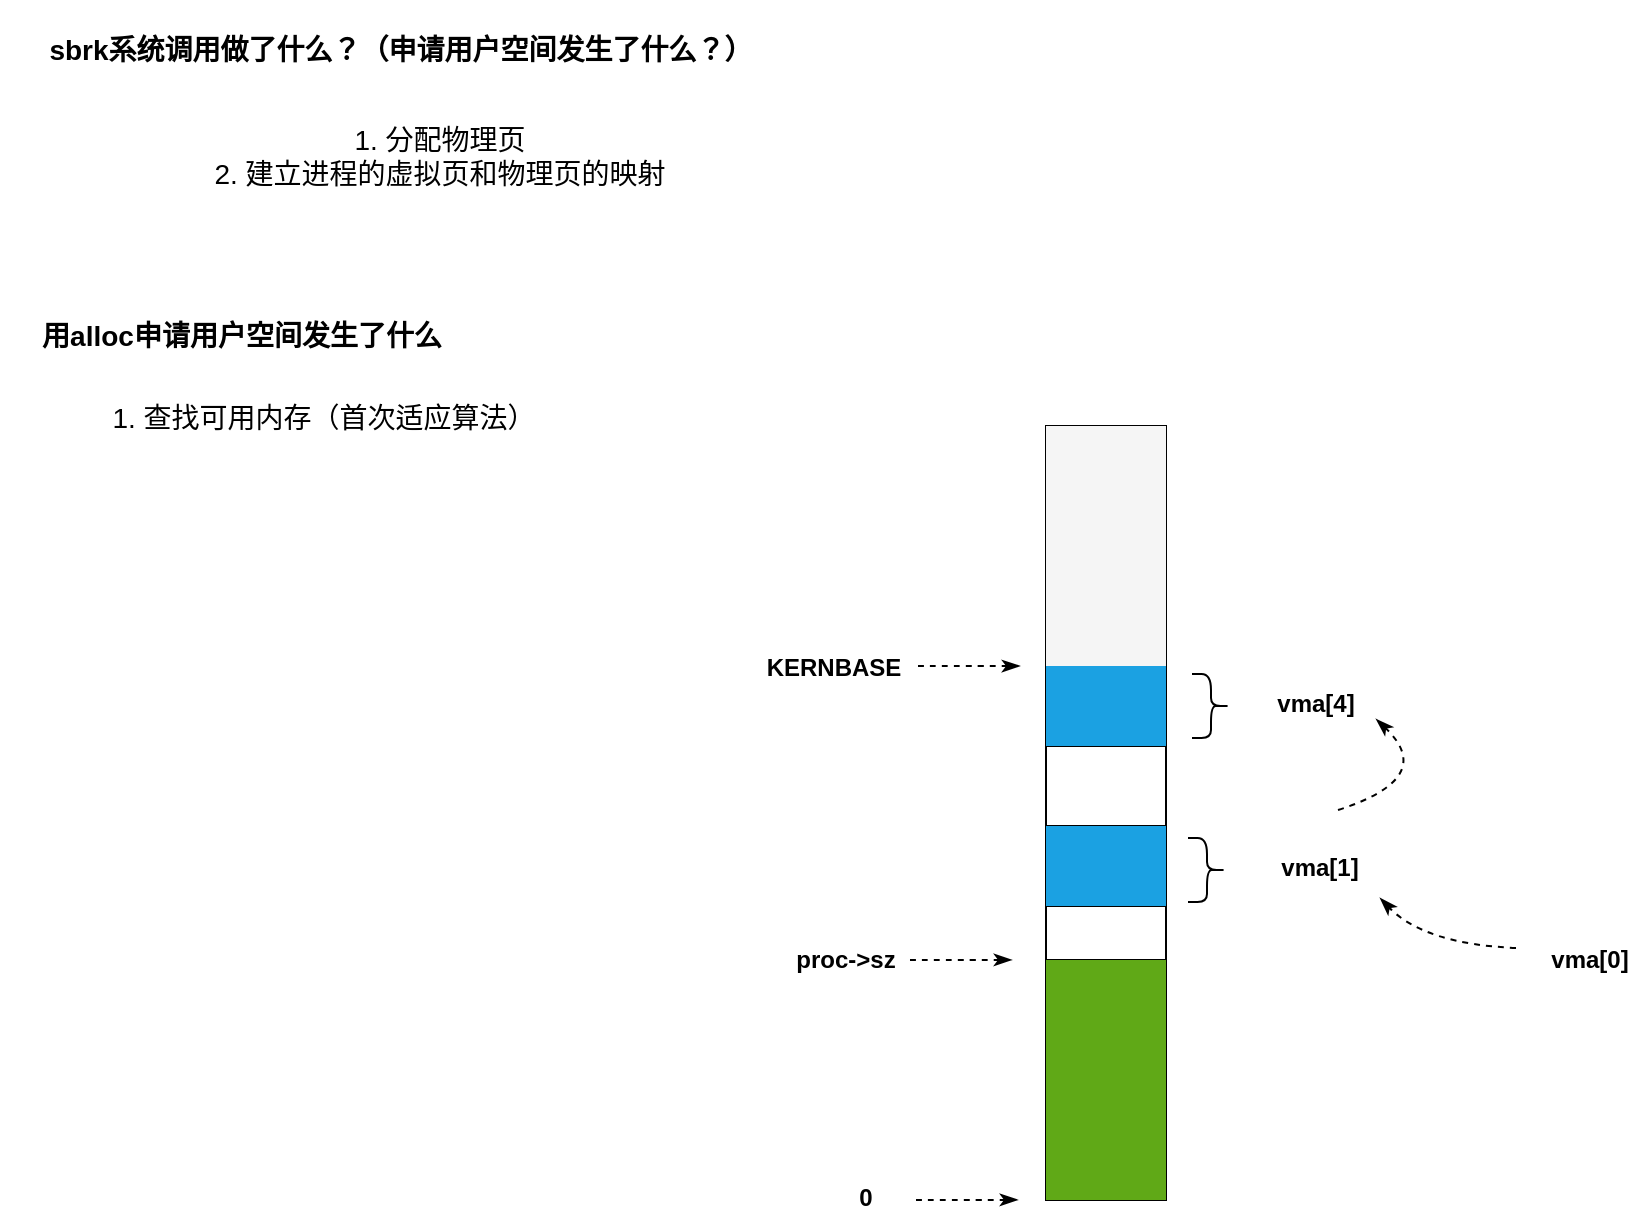 <mxfile version="21.3.8" type="github">
  <diagram name="第 1 页" id="foT0SCBSdI3_RRnVFeLk">
    <mxGraphModel dx="1902" dy="729" grid="0" gridSize="10" guides="1" tooltips="1" connect="1" arrows="1" fold="1" page="0" pageScale="1" pageWidth="827" pageHeight="1169" math="0" shadow="0">
      <root>
        <mxCell id="0" />
        <mxCell id="1" parent="0" />
        <mxCell id="4TGvPuajLl9bLqOAQWgt-1" value="&lt;b&gt;&lt;font style=&quot;font-size: 14px;&quot;&gt;sbrk系统调用做了什么？（申请用户空间发生了什么？）&lt;br&gt;&lt;/font&gt;&lt;/b&gt;" style="text;strokeColor=none;fillColor=none;html=1;align=center;verticalAlign=middle;whiteSpace=wrap;rounded=0;" vertex="1" parent="1">
          <mxGeometry x="-357" y="277" width="401" height="50" as="geometry" />
        </mxCell>
        <mxCell id="4TGvPuajLl9bLqOAQWgt-3" value="1. 分配物理页&lt;br style=&quot;font-size: 14px;&quot;&gt;2. 建立进程的虚拟页和物理页的映射" style="text;strokeColor=none;fillColor=none;html=1;align=center;verticalAlign=middle;whiteSpace=wrap;rounded=0;fontSize=14;fontFamily=Helvetica;fontColor=default;" vertex="1" parent="1">
          <mxGeometry x="-268" y="343" width="262" height="23" as="geometry" />
        </mxCell>
        <mxCell id="4TGvPuajLl9bLqOAQWgt-4" value="用alloc申请用户空间发生了什么" style="text;strokeColor=none;fillColor=none;html=1;align=center;verticalAlign=middle;whiteSpace=wrap;rounded=0;fontSize=14;fontFamily=Helvetica;fontColor=default;fontStyle=1" vertex="1" parent="1">
          <mxGeometry x="-337" y="432" width="202" height="25" as="geometry" />
        </mxCell>
        <mxCell id="4TGvPuajLl9bLqOAQWgt-5" value="1. 查找可用内存（首次适应算法）" style="text;strokeColor=none;fillColor=none;html=1;align=center;verticalAlign=middle;whiteSpace=wrap;rounded=0;fontSize=14;fontFamily=Helvetica;fontColor=default;" vertex="1" parent="1">
          <mxGeometry x="-326" y="474" width="262" height="23" as="geometry" />
        </mxCell>
        <mxCell id="4TGvPuajLl9bLqOAQWgt-77" value="" style="shape=table;startSize=0;container=1;collapsible=0;childLayout=tableLayout;fontSize=16;rounded=0;fontFamily=Helvetica;fontColor=default;fillColor=none;gradientColor=none;html=1;" vertex="1" parent="1">
          <mxGeometry x="166" y="490" width="60" height="386.95" as="geometry" />
        </mxCell>
        <mxCell id="4TGvPuajLl9bLqOAQWgt-143" style="shape=tableRow;horizontal=0;startSize=0;swimlaneHead=0;swimlaneBody=0;strokeColor=inherit;top=0;left=0;bottom=0;right=0;collapsible=0;dropTarget=0;fillColor=none;points=[[0,0.5],[1,0.5]];portConstraint=eastwest;fontSize=16;rounded=0;fontFamily=Helvetica;fontColor=default;html=1;" vertex="1" parent="4TGvPuajLl9bLqOAQWgt-77">
          <mxGeometry width="60" height="40" as="geometry" />
        </mxCell>
        <mxCell id="4TGvPuajLl9bLqOAQWgt-144" style="shape=partialRectangle;html=1;whiteSpace=wrap;connectable=0;overflow=hidden;top=0;left=0;bottom=0;right=0;pointerEvents=1;fontSize=16;rounded=0;fontFamily=Helvetica;fillColor=#f5f5f5;fontColor=#333333;strokeColor=#666666;" vertex="1" parent="4TGvPuajLl9bLqOAQWgt-143">
          <mxGeometry width="60" height="40" as="geometry">
            <mxRectangle width="60" height="40" as="alternateBounds" />
          </mxGeometry>
        </mxCell>
        <mxCell id="4TGvPuajLl9bLqOAQWgt-141" style="shape=tableRow;horizontal=0;startSize=0;swimlaneHead=0;swimlaneBody=0;strokeColor=inherit;top=0;left=0;bottom=0;right=0;collapsible=0;dropTarget=0;fillColor=none;points=[[0,0.5],[1,0.5]];portConstraint=eastwest;fontSize=16;rounded=0;fontFamily=Helvetica;fontColor=default;html=1;" vertex="1" parent="4TGvPuajLl9bLqOAQWgt-77">
          <mxGeometry y="40" width="60" height="40" as="geometry" />
        </mxCell>
        <mxCell id="4TGvPuajLl9bLqOAQWgt-142" style="shape=partialRectangle;html=1;whiteSpace=wrap;connectable=0;overflow=hidden;top=0;left=0;bottom=0;right=0;pointerEvents=1;fontSize=16;rounded=0;fontFamily=Helvetica;fillColor=#f5f5f5;fontColor=#333333;strokeColor=#666666;" vertex="1" parent="4TGvPuajLl9bLqOAQWgt-141">
          <mxGeometry width="60" height="40" as="geometry">
            <mxRectangle width="60" height="40" as="alternateBounds" />
          </mxGeometry>
        </mxCell>
        <mxCell id="4TGvPuajLl9bLqOAQWgt-139" style="shape=tableRow;horizontal=0;startSize=0;swimlaneHead=0;swimlaneBody=0;strokeColor=inherit;top=0;left=0;bottom=0;right=0;collapsible=0;dropTarget=0;fillColor=none;points=[[0,0.5],[1,0.5]];portConstraint=eastwest;fontSize=16;rounded=0;fontFamily=Helvetica;fontColor=default;html=1;" vertex="1" parent="4TGvPuajLl9bLqOAQWgt-77">
          <mxGeometry y="80" width="60" height="40" as="geometry" />
        </mxCell>
        <mxCell id="4TGvPuajLl9bLqOAQWgt-140" style="shape=partialRectangle;html=1;whiteSpace=wrap;connectable=0;overflow=hidden;top=0;left=0;bottom=0;right=0;pointerEvents=1;fontSize=16;rounded=0;fontFamily=Helvetica;fillColor=#f5f5f5;fontColor=#333333;strokeColor=#666666;" vertex="1" parent="4TGvPuajLl9bLqOAQWgt-139">
          <mxGeometry width="60" height="40" as="geometry">
            <mxRectangle width="60" height="40" as="alternateBounds" />
          </mxGeometry>
        </mxCell>
        <mxCell id="4TGvPuajLl9bLqOAQWgt-105" style="shape=tableRow;horizontal=0;startSize=0;swimlaneHead=0;swimlaneBody=0;strokeColor=inherit;top=0;left=0;bottom=0;right=0;collapsible=0;dropTarget=0;fillColor=none;points=[[0,0.5],[1,0.5]];portConstraint=eastwest;fontSize=16;rounded=0;fontFamily=Helvetica;fontColor=default;html=1;" vertex="1" parent="4TGvPuajLl9bLqOAQWgt-77">
          <mxGeometry y="120" width="60" height="40" as="geometry" />
        </mxCell>
        <mxCell id="4TGvPuajLl9bLqOAQWgt-106" style="shape=partialRectangle;html=1;whiteSpace=wrap;connectable=0;strokeColor=#006EAF;overflow=hidden;fillColor=#1ba1e2;top=0;left=0;bottom=0;right=0;pointerEvents=1;fontSize=16;rounded=0;fontFamily=Helvetica;fontColor=#ffffff;" vertex="1" parent="4TGvPuajLl9bLqOAQWgt-105">
          <mxGeometry width="60" height="40" as="geometry">
            <mxRectangle width="60" height="40" as="alternateBounds" />
          </mxGeometry>
        </mxCell>
        <mxCell id="4TGvPuajLl9bLqOAQWgt-103" style="shape=tableRow;horizontal=0;startSize=0;swimlaneHead=0;swimlaneBody=0;strokeColor=inherit;top=0;left=0;bottom=0;right=0;collapsible=0;dropTarget=0;fillColor=none;points=[[0,0.5],[1,0.5]];portConstraint=eastwest;fontSize=16;rounded=0;fontFamily=Helvetica;fontColor=default;html=1;" vertex="1" parent="4TGvPuajLl9bLqOAQWgt-77">
          <mxGeometry y="160" width="60" height="40" as="geometry" />
        </mxCell>
        <mxCell id="4TGvPuajLl9bLqOAQWgt-104" style="shape=partialRectangle;html=1;whiteSpace=wrap;connectable=0;strokeColor=inherit;overflow=hidden;fillColor=none;top=0;left=0;bottom=0;right=0;pointerEvents=1;fontSize=16;rounded=0;fontFamily=Helvetica;fontColor=default;" vertex="1" parent="4TGvPuajLl9bLqOAQWgt-103">
          <mxGeometry width="60" height="40" as="geometry">
            <mxRectangle width="60" height="40" as="alternateBounds" />
          </mxGeometry>
        </mxCell>
        <mxCell id="4TGvPuajLl9bLqOAQWgt-101" style="shape=tableRow;horizontal=0;startSize=0;swimlaneHead=0;swimlaneBody=0;strokeColor=inherit;top=0;left=0;bottom=0;right=0;collapsible=0;dropTarget=0;fillColor=none;points=[[0,0.5],[1,0.5]];portConstraint=eastwest;fontSize=16;rounded=0;fontFamily=Helvetica;fontColor=default;html=1;" vertex="1" parent="4TGvPuajLl9bLqOAQWgt-77">
          <mxGeometry y="200" width="60" height="40" as="geometry" />
        </mxCell>
        <mxCell id="4TGvPuajLl9bLqOAQWgt-102" style="shape=partialRectangle;html=1;whiteSpace=wrap;connectable=0;strokeColor=#006EAF;overflow=hidden;fillColor=#1ba1e2;top=0;left=0;bottom=0;right=0;pointerEvents=1;fontSize=16;rounded=0;fontFamily=Helvetica;fontColor=#ffffff;" vertex="1" parent="4TGvPuajLl9bLqOAQWgt-101">
          <mxGeometry width="60" height="40" as="geometry">
            <mxRectangle width="60" height="40" as="alternateBounds" />
          </mxGeometry>
        </mxCell>
        <mxCell id="4TGvPuajLl9bLqOAQWgt-96" style="shape=tableRow;horizontal=0;startSize=0;swimlaneHead=0;swimlaneBody=0;strokeColor=inherit;top=0;left=0;bottom=0;right=0;collapsible=0;dropTarget=0;fillColor=none;points=[[0,0.5],[1,0.5]];portConstraint=eastwest;fontSize=16;rounded=0;fontFamily=Helvetica;fontColor=default;html=1;" vertex="1" parent="4TGvPuajLl9bLqOAQWgt-77">
          <mxGeometry y="240" width="60" height="27" as="geometry" />
        </mxCell>
        <mxCell id="4TGvPuajLl9bLqOAQWgt-97" style="shape=partialRectangle;html=1;whiteSpace=wrap;connectable=0;strokeColor=inherit;overflow=hidden;fillColor=none;top=0;left=0;bottom=0;right=0;pointerEvents=1;fontSize=16;rounded=0;fontFamily=Helvetica;fontColor=default;" vertex="1" parent="4TGvPuajLl9bLqOAQWgt-96">
          <mxGeometry width="60" height="27" as="geometry">
            <mxRectangle width="60" height="27" as="alternateBounds" />
          </mxGeometry>
        </mxCell>
        <mxCell id="4TGvPuajLl9bLqOAQWgt-107" value="" style="shape=tableRow;horizontal=0;startSize=0;swimlaneHead=0;swimlaneBody=0;strokeColor=inherit;top=0;left=0;bottom=0;right=0;collapsible=0;dropTarget=0;fillColor=none;points=[[0,0.5],[1,0.5]];portConstraint=eastwest;fontSize=16;rounded=0;fontFamily=Helvetica;fontColor=default;html=1;" vertex="1" parent="4TGvPuajLl9bLqOAQWgt-77">
          <mxGeometry y="267" width="60" height="40" as="geometry" />
        </mxCell>
        <mxCell id="4TGvPuajLl9bLqOAQWgt-108" style="shape=partialRectangle;html=1;whiteSpace=wrap;connectable=0;strokeColor=#2D7600;overflow=hidden;fillColor=#60a917;top=0;left=0;bottom=0;right=0;pointerEvents=1;fontSize=16;rounded=0;fontFamily=Helvetica;fontColor=#ffffff;" vertex="1" parent="4TGvPuajLl9bLqOAQWgt-107">
          <mxGeometry width="60" height="40" as="geometry">
            <mxRectangle width="60" height="40" as="alternateBounds" />
          </mxGeometry>
        </mxCell>
        <mxCell id="4TGvPuajLl9bLqOAQWgt-82" value="" style="shape=tableRow;horizontal=0;startSize=0;swimlaneHead=0;swimlaneBody=0;strokeColor=inherit;top=0;left=0;bottom=0;right=0;collapsible=0;dropTarget=0;fillColor=none;points=[[0,0.5],[1,0.5]];portConstraint=eastwest;fontSize=16;rounded=0;fontFamily=Helvetica;fontColor=default;html=1;" vertex="1" parent="4TGvPuajLl9bLqOAQWgt-77">
          <mxGeometry y="307" width="60" height="40" as="geometry" />
        </mxCell>
        <mxCell id="4TGvPuajLl9bLqOAQWgt-91" style="shape=partialRectangle;html=1;whiteSpace=wrap;connectable=0;strokeColor=#2D7600;overflow=hidden;fillColor=#60a917;top=0;left=0;bottom=0;right=0;pointerEvents=1;fontSize=16;rounded=0;fontFamily=Helvetica;fontColor=#ffffff;" vertex="1" parent="4TGvPuajLl9bLqOAQWgt-82">
          <mxGeometry width="60" height="40" as="geometry">
            <mxRectangle width="60" height="40" as="alternateBounds" />
          </mxGeometry>
        </mxCell>
        <mxCell id="4TGvPuajLl9bLqOAQWgt-86" value="" style="shape=tableRow;horizontal=0;startSize=0;swimlaneHead=0;swimlaneBody=0;strokeColor=inherit;top=0;left=0;bottom=0;right=0;collapsible=0;dropTarget=0;fillColor=none;points=[[0,0.5],[1,0.5]];portConstraint=eastwest;fontSize=16;rounded=0;fontFamily=Helvetica;fontColor=default;html=1;" vertex="1" parent="4TGvPuajLl9bLqOAQWgt-77">
          <mxGeometry y="347" width="60" height="40" as="geometry" />
        </mxCell>
        <mxCell id="4TGvPuajLl9bLqOAQWgt-92" style="shape=partialRectangle;html=1;whiteSpace=wrap;connectable=0;strokeColor=#2D7600;overflow=hidden;fillColor=#60a917;top=0;left=0;bottom=0;right=0;pointerEvents=1;fontSize=16;rounded=0;fontFamily=Helvetica;fontColor=#ffffff;" vertex="1" parent="4TGvPuajLl9bLqOAQWgt-86">
          <mxGeometry width="60" height="40" as="geometry">
            <mxRectangle width="60" height="40" as="alternateBounds" />
          </mxGeometry>
        </mxCell>
        <mxCell id="4TGvPuajLl9bLqOAQWgt-109" value="" style="edgeStyle=none;orthogonalLoop=1;jettySize=auto;html=1;rounded=0;labelBackgroundColor=default;strokeColor=default;strokeWidth=1;fontFamily=Helvetica;fontSize=12;fontColor=default;endArrow=classicThin;endFill=1;sourcePerimeterSpacing=8;targetPerimeterSpacing=8;curved=1;dashed=1;" edge="1" parent="1">
          <mxGeometry width="140" relative="1" as="geometry">
            <mxPoint x="98" y="757" as="sourcePoint" />
            <mxPoint x="149" y="756.95" as="targetPoint" />
            <Array as="points" />
          </mxGeometry>
        </mxCell>
        <mxCell id="4TGvPuajLl9bLqOAQWgt-145" value="" style="edgeStyle=none;orthogonalLoop=1;jettySize=auto;html=1;rounded=0;labelBackgroundColor=default;strokeColor=default;strokeWidth=1;fontFamily=Helvetica;fontSize=12;fontColor=default;endArrow=classicThin;endFill=1;sourcePerimeterSpacing=8;targetPerimeterSpacing=8;curved=1;dashed=1;" edge="1" parent="1">
          <mxGeometry width="140" relative="1" as="geometry">
            <mxPoint x="102" y="610.05" as="sourcePoint" />
            <mxPoint x="153" y="610" as="targetPoint" />
            <Array as="points" />
          </mxGeometry>
        </mxCell>
        <mxCell id="4TGvPuajLl9bLqOAQWgt-146" value="" style="shape=curlyBracket;whiteSpace=wrap;html=1;rounded=1;flipH=1;labelPosition=right;verticalLabelPosition=middle;align=left;verticalAlign=middle;fontFamily=Helvetica;fontSize=12;fontColor=default;fillColor=none;gradientColor=none;" vertex="1" parent="1">
          <mxGeometry x="237" y="696" width="19" height="32" as="geometry" />
        </mxCell>
        <mxCell id="4TGvPuajLl9bLqOAQWgt-147" value="" style="shape=curlyBracket;whiteSpace=wrap;html=1;rounded=1;flipH=1;labelPosition=right;verticalLabelPosition=middle;align=left;verticalAlign=middle;fontFamily=Helvetica;fontSize=12;fontColor=default;fillColor=none;gradientColor=none;" vertex="1" parent="1">
          <mxGeometry x="239" y="614" width="19" height="32" as="geometry" />
        </mxCell>
        <mxCell id="4TGvPuajLl9bLqOAQWgt-148" value="" style="edgeStyle=none;orthogonalLoop=1;jettySize=auto;html=1;rounded=0;labelBackgroundColor=default;strokeColor=default;strokeWidth=1;fontFamily=Helvetica;fontSize=12;fontColor=default;endArrow=classicThin;endFill=1;sourcePerimeterSpacing=8;targetPerimeterSpacing=8;curved=1;dashed=1;" edge="1" parent="1">
          <mxGeometry width="140" relative="1" as="geometry">
            <mxPoint x="101" y="877" as="sourcePoint" />
            <mxPoint x="152" y="876.95" as="targetPoint" />
            <Array as="points" />
          </mxGeometry>
        </mxCell>
        <mxCell id="4TGvPuajLl9bLqOAQWgt-149" value="0" style="text;strokeColor=none;fillColor=none;html=1;align=center;verticalAlign=middle;whiteSpace=wrap;rounded=0;fontSize=12;fontFamily=Helvetica;fontColor=default;fontStyle=1" vertex="1" parent="1">
          <mxGeometry x="46" y="861" width="60" height="30" as="geometry" />
        </mxCell>
        <mxCell id="4TGvPuajLl9bLqOAQWgt-150" value="proc-&amp;gt;sz" style="text;strokeColor=none;fillColor=none;html=1;align=center;verticalAlign=middle;whiteSpace=wrap;rounded=0;fontSize=12;fontFamily=Helvetica;fontColor=default;fontStyle=1" vertex="1" parent="1">
          <mxGeometry x="36" y="742" width="60" height="30" as="geometry" />
        </mxCell>
        <mxCell id="4TGvPuajLl9bLqOAQWgt-151" value="KERNBASE" style="text;strokeColor=none;fillColor=none;html=1;align=center;verticalAlign=middle;whiteSpace=wrap;rounded=0;fontSize=12;fontFamily=Helvetica;fontColor=default;fontStyle=1" vertex="1" parent="1">
          <mxGeometry x="30" y="596" width="60" height="30" as="geometry" />
        </mxCell>
        <mxCell id="4TGvPuajLl9bLqOAQWgt-153" value="vma[4]" style="text;strokeColor=none;fillColor=none;html=1;align=center;verticalAlign=middle;whiteSpace=wrap;rounded=0;fontSize=12;fontFamily=Helvetica;fontColor=default;fontStyle=1" vertex="1" parent="1">
          <mxGeometry x="271" y="614" width="60" height="30" as="geometry" />
        </mxCell>
        <mxCell id="4TGvPuajLl9bLqOAQWgt-154" value="vma[1]" style="text;strokeColor=none;fillColor=none;html=1;align=center;verticalAlign=middle;whiteSpace=wrap;rounded=0;fontSize=12;fontFamily=Helvetica;fontColor=default;fontStyle=1" vertex="1" parent="1">
          <mxGeometry x="273" y="696" width="60" height="30" as="geometry" />
        </mxCell>
        <mxCell id="4TGvPuajLl9bLqOAQWgt-155" value="vma[0]" style="text;strokeColor=none;fillColor=none;html=1;align=center;verticalAlign=middle;whiteSpace=wrap;rounded=0;fontSize=12;fontFamily=Helvetica;fontColor=default;fontStyle=1" vertex="1" parent="1">
          <mxGeometry x="408" y="742" width="60" height="30" as="geometry" />
        </mxCell>
        <mxCell id="4TGvPuajLl9bLqOAQWgt-158" value="" style="edgeStyle=none;orthogonalLoop=1;jettySize=auto;html=1;rounded=0;labelBackgroundColor=default;strokeColor=default;strokeWidth=1;fontFamily=Helvetica;fontSize=12;fontColor=default;endArrow=classicThin;endFill=1;sourcePerimeterSpacing=8;targetPerimeterSpacing=8;curved=1;dashed=1;entryX=1;entryY=1;entryDx=0;entryDy=0;" edge="1" parent="1" target="4TGvPuajLl9bLqOAQWgt-154">
          <mxGeometry width="140" relative="1" as="geometry">
            <mxPoint x="401" y="751" as="sourcePoint" />
            <mxPoint x="159" y="766.95" as="targetPoint" />
            <Array as="points">
              <mxPoint x="355" y="749" />
            </Array>
          </mxGeometry>
        </mxCell>
        <mxCell id="4TGvPuajLl9bLqOAQWgt-159" value="" style="edgeStyle=none;orthogonalLoop=1;jettySize=auto;html=1;rounded=0;labelBackgroundColor=default;strokeColor=default;strokeWidth=1;fontFamily=Helvetica;fontSize=12;fontColor=default;endArrow=classicThin;endFill=1;sourcePerimeterSpacing=8;targetPerimeterSpacing=8;curved=1;dashed=1;entryX=1;entryY=0.75;entryDx=0;entryDy=0;" edge="1" parent="1" target="4TGvPuajLl9bLqOAQWgt-153">
          <mxGeometry width="140" relative="1" as="geometry">
            <mxPoint x="312" y="682" as="sourcePoint" />
            <mxPoint x="307" y="655" as="targetPoint" />
            <Array as="points">
              <mxPoint x="362" y="666" />
            </Array>
          </mxGeometry>
        </mxCell>
      </root>
    </mxGraphModel>
  </diagram>
</mxfile>
